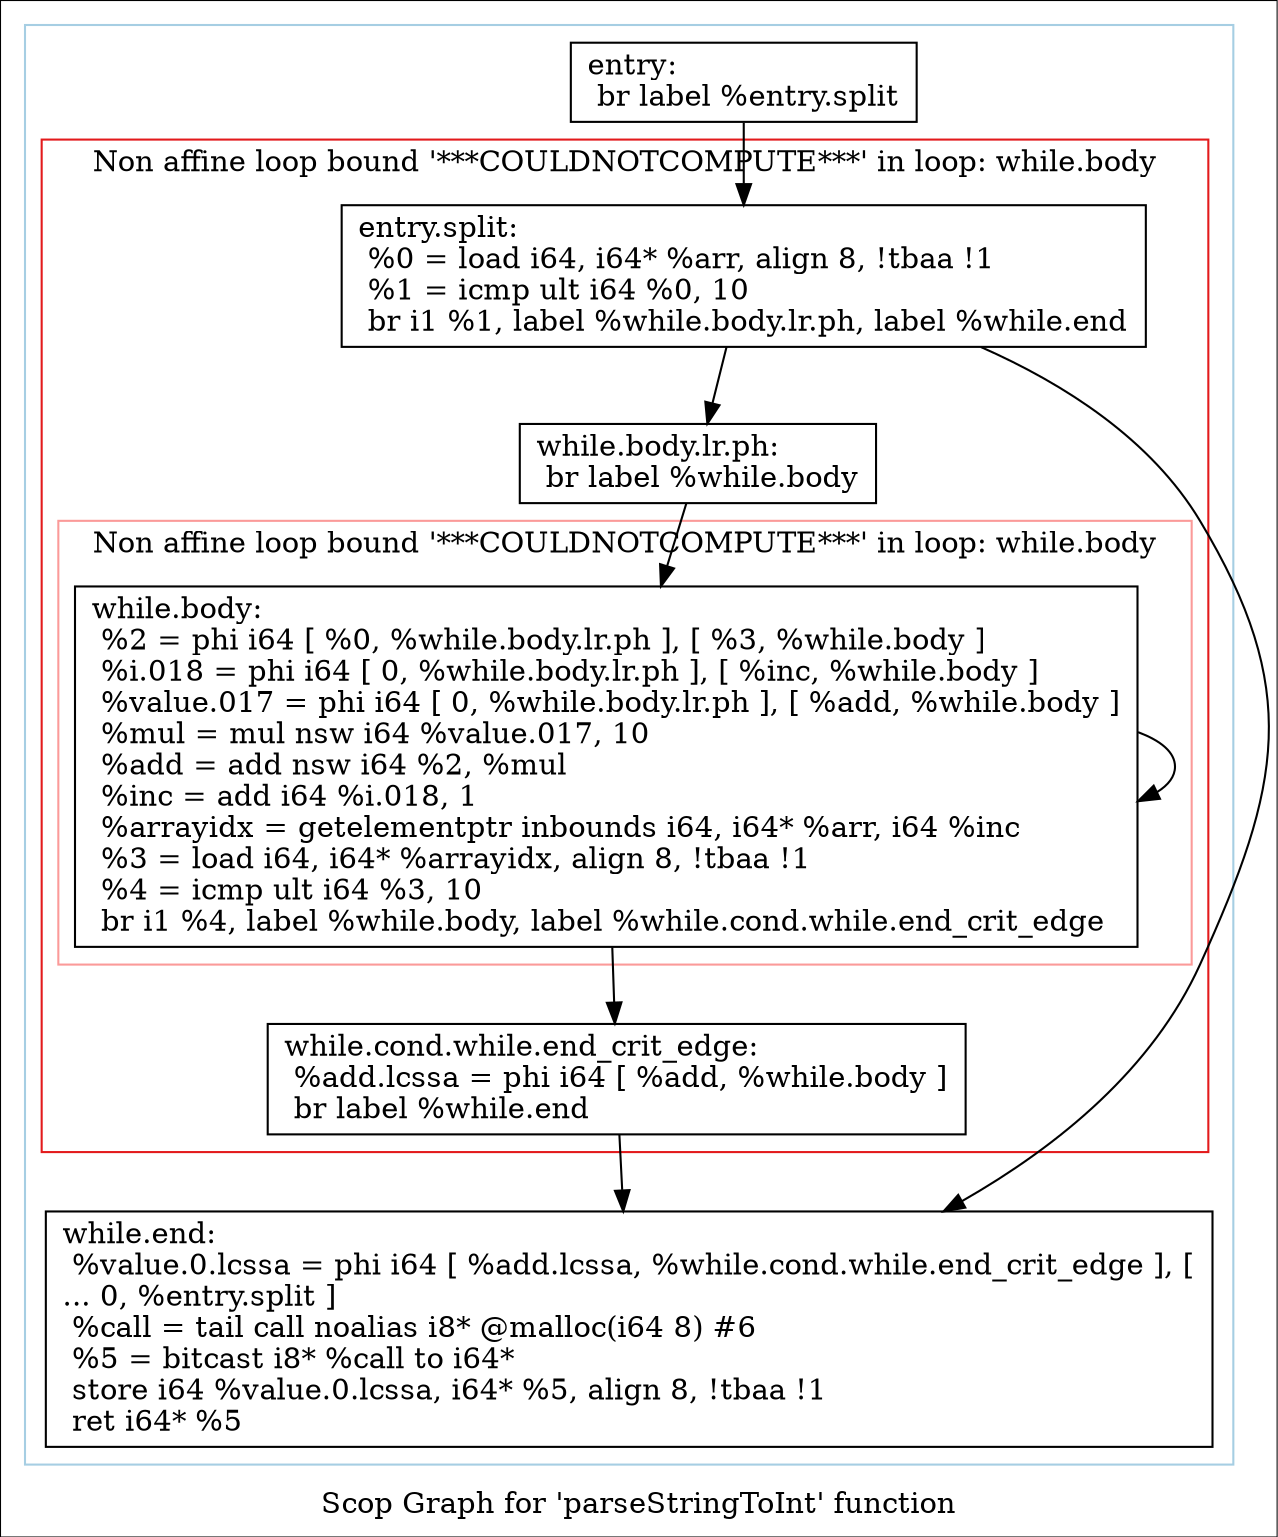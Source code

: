 digraph "Scop Graph for 'parseStringToInt' function" {
	label="Scop Graph for 'parseStringToInt' function";

	Node0xbffa690 [shape=record,label="{entry:\l  br label %entry.split\l}"];
	Node0xbffa690 -> Node0xbfb1e30;
	Node0xbfb1e30 [shape=record,label="{entry.split:                                      \l  %0 = load i64, i64* %arr, align 8, !tbaa !1\l  %1 = icmp ult i64 %0, 10\l  br i1 %1, label %while.body.lr.ph, label %while.end\l}"];
	Node0xbfb1e30 -> Node0xc014db0;
	Node0xbfb1e30 -> Node0xbfca980;
	Node0xc014db0 [shape=record,label="{while.body.lr.ph:                                 \l  br label %while.body\l}"];
	Node0xc014db0 -> Node0xbfb1c90;
	Node0xbfb1c90 [shape=record,label="{while.body:                                       \l  %2 = phi i64 [ %0, %while.body.lr.ph ], [ %3, %while.body ]\l  %i.018 = phi i64 [ 0, %while.body.lr.ph ], [ %inc, %while.body ]\l  %value.017 = phi i64 [ 0, %while.body.lr.ph ], [ %add, %while.body ]\l  %mul = mul nsw i64 %value.017, 10\l  %add = add nsw i64 %2, %mul\l  %inc = add i64 %i.018, 1\l  %arrayidx = getelementptr inbounds i64, i64* %arr, i64 %inc\l  %3 = load i64, i64* %arrayidx, align 8, !tbaa !1\l  %4 = icmp ult i64 %3, 10\l  br i1 %4, label %while.body, label %while.cond.while.end_crit_edge\l}"];
	Node0xbfb1c90 -> Node0xbfb1c90[constraint=false];
	Node0xbfb1c90 -> Node0xbfc32d0;
	Node0xbfc32d0 [shape=record,label="{while.cond.while.end_crit_edge:                   \l  %add.lcssa = phi i64 [ %add, %while.body ]\l  br label %while.end\l}"];
	Node0xbfc32d0 -> Node0xbfca980;
	Node0xbfca980 [shape=record,label="{while.end:                                        \l  %value.0.lcssa = phi i64 [ %add.lcssa, %while.cond.while.end_crit_edge ], [\l... 0, %entry.split ]\l  %call = tail call noalias i8* @malloc(i64 8) #6\l  %5 = bitcast i8* %call to i64*\l  store i64 %value.0.lcssa, i64* %5, align 8, !tbaa !1\l  ret i64* %5\l}"];
	colorscheme = "paired12"
        subgraph cluster_0xbff5730 {
          label = "";
          style = solid;
          color = 1
          subgraph cluster_0xc02db40 {
            label = "Non affine loop bound '***COULDNOTCOMPUTE***' in loop: while.body";
            style = solid;
            color = 6
            subgraph cluster_0xbfddcd0 {
              label = "Non affine loop bound '***COULDNOTCOMPUTE***' in loop: while.body";
              style = solid;
              color = 5
              Node0xbfb1c90;
            }
            Node0xbfb1e30;
            Node0xc014db0;
            Node0xbfc32d0;
          }
          Node0xbffa690;
          Node0xbfca980;
        }
}
